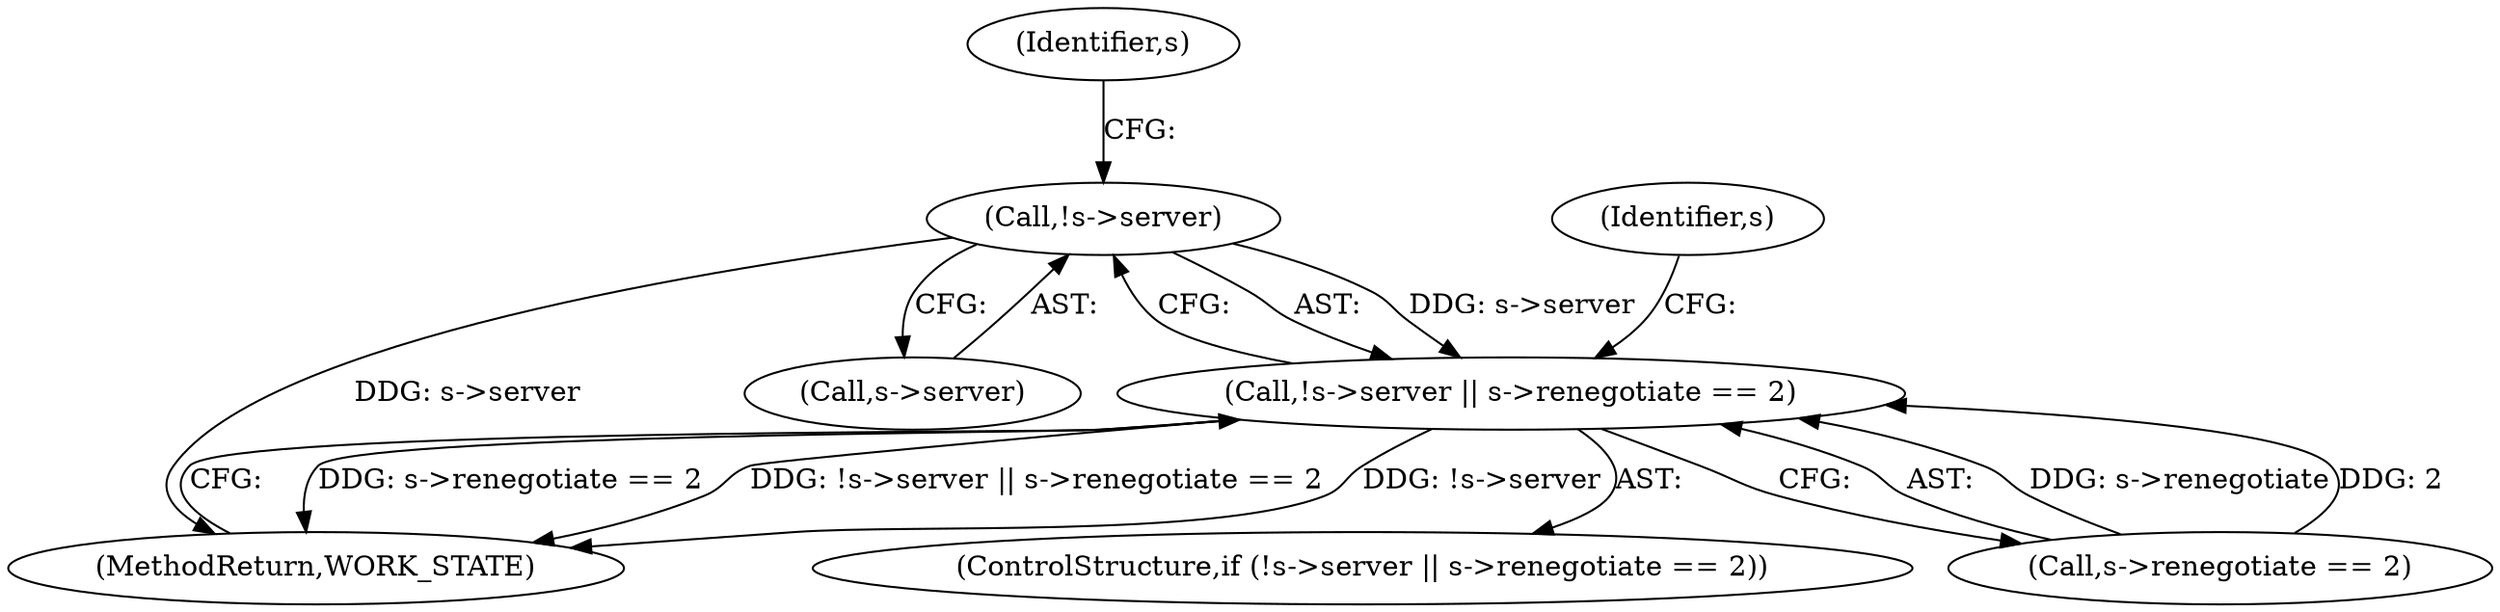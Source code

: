 digraph "0_openssl_f5c7f5dfbaf0d2f7d946d0fe86f08e6bcb36ed0d_2@pointer" {
"1000156" [label="(Call,!s->server)"];
"1000155" [label="(Call,!s->server || s->renegotiate == 2)"];
"1000289" [label="(MethodReturn,WORK_STATE)"];
"1000156" [label="(Call,!s->server)"];
"1000154" [label="(ControlStructure,if (!s->server || s->renegotiate == 2))"];
"1000162" [label="(Identifier,s)"];
"1000157" [label="(Call,s->server)"];
"1000168" [label="(Identifier,s)"];
"1000160" [label="(Call,s->renegotiate == 2)"];
"1000155" [label="(Call,!s->server || s->renegotiate == 2)"];
"1000156" -> "1000155"  [label="AST: "];
"1000156" -> "1000157"  [label="CFG: "];
"1000157" -> "1000156"  [label="AST: "];
"1000162" -> "1000156"  [label="CFG: "];
"1000155" -> "1000156"  [label="CFG: "];
"1000156" -> "1000289"  [label="DDG: s->server"];
"1000156" -> "1000155"  [label="DDG: s->server"];
"1000155" -> "1000154"  [label="AST: "];
"1000155" -> "1000160"  [label="CFG: "];
"1000160" -> "1000155"  [label="AST: "];
"1000168" -> "1000155"  [label="CFG: "];
"1000289" -> "1000155"  [label="CFG: "];
"1000155" -> "1000289"  [label="DDG: s->renegotiate == 2"];
"1000155" -> "1000289"  [label="DDG: !s->server || s->renegotiate == 2"];
"1000155" -> "1000289"  [label="DDG: !s->server"];
"1000160" -> "1000155"  [label="DDG: s->renegotiate"];
"1000160" -> "1000155"  [label="DDG: 2"];
}
